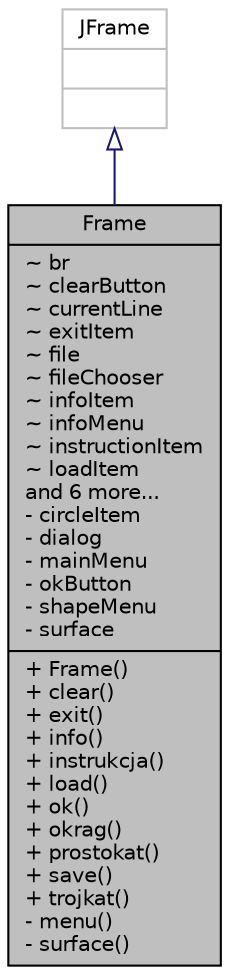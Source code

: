 digraph "Frame"
{
 // LATEX_PDF_SIZE
  edge [fontname="Helvetica",fontsize="10",labelfontname="Helvetica",labelfontsize="10"];
  node [fontname="Helvetica",fontsize="10",shape=record];
  Node1 [label="{Frame\n|~ br\l~ clearButton\l~ currentLine\l~ exitItem\l~ file\l~ fileChooser\l~ infoItem\l~ infoMenu\l~ instructionItem\l~ loadItem\land 6 more...\l- circleItem\l- dialog\l- mainMenu\l- okButton\l- shapeMenu\l- surface\l|+ Frame()\l+ clear()\l+ exit()\l+ info()\l+ instrukcja()\l+ load()\l+ ok()\l+ okrag()\l+ prostokat()\l+ save()\l+ trojkat()\l- menu()\l- surface()\l}",height=0.2,width=0.4,color="black", fillcolor="grey75", style="filled", fontcolor="black",tooltip=" "];
  Node2 -> Node1 [dir="back",color="midnightblue",fontsize="10",style="solid",arrowtail="onormal",fontname="Helvetica"];
  Node2 [label="{JFrame\n||}",height=0.2,width=0.4,color="grey75", fillcolor="white", style="filled",tooltip=" "];
}
